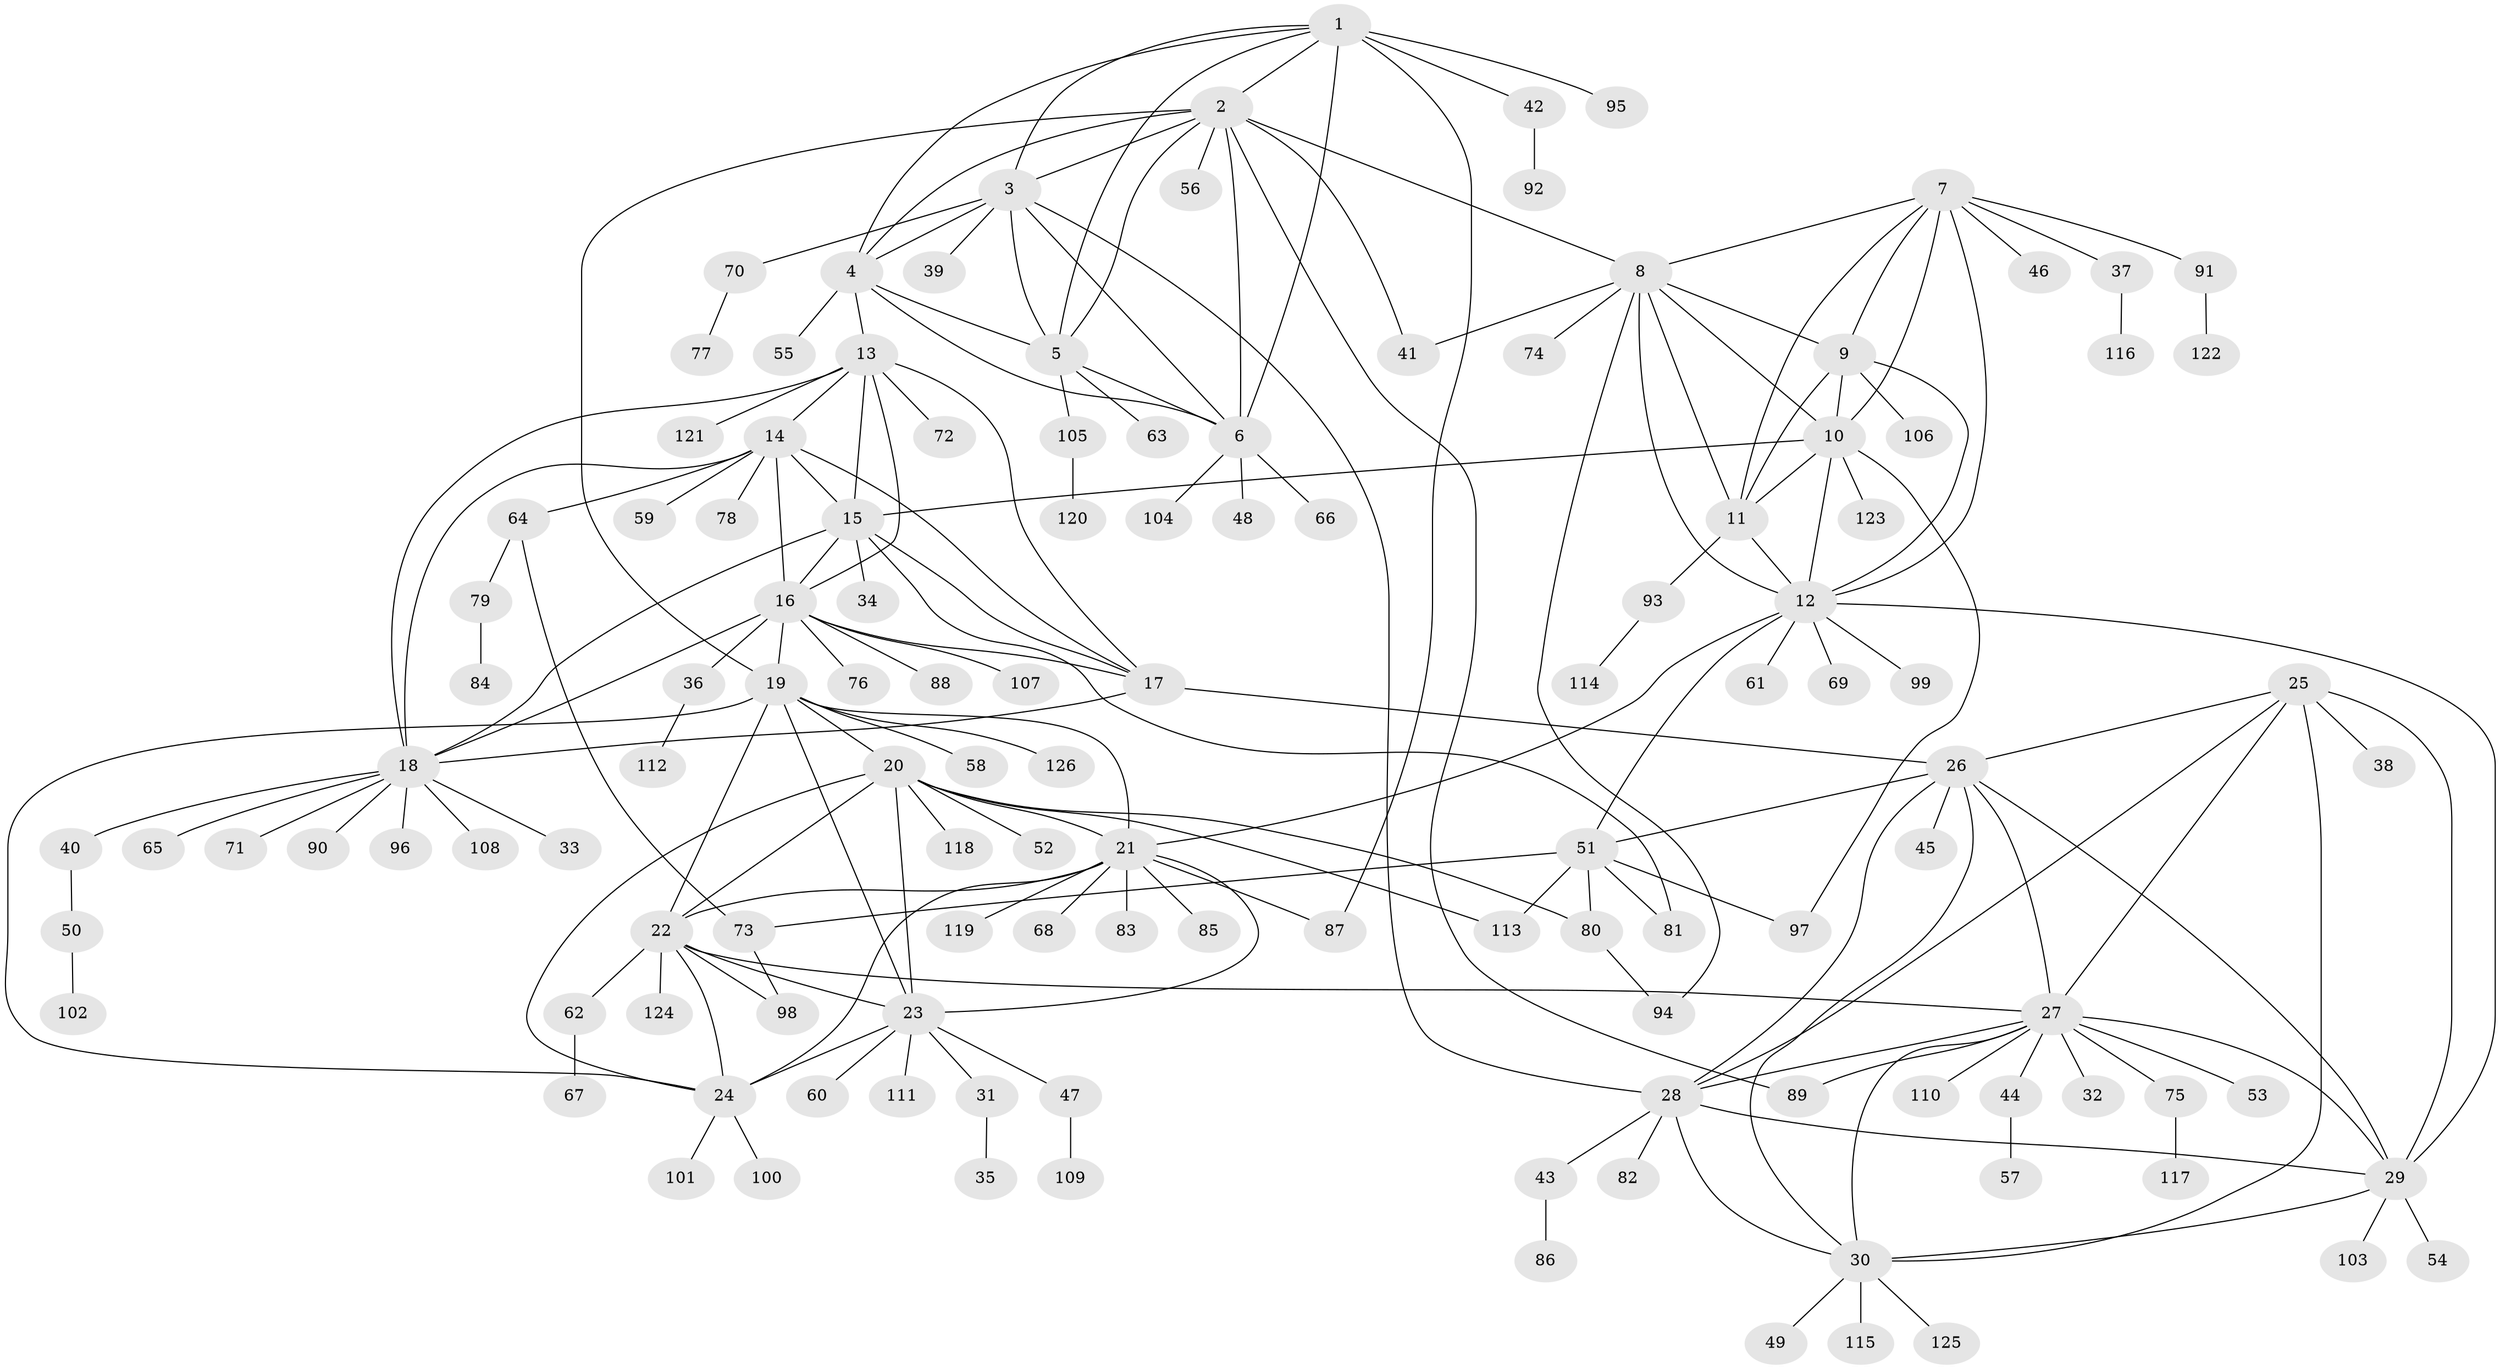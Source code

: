 // Generated by graph-tools (version 1.1) at 2025/02/03/09/25 03:02:40]
// undirected, 126 vertices, 192 edges
graph export_dot {
graph [start="1"]
  node [color=gray90,style=filled];
  1;
  2;
  3;
  4;
  5;
  6;
  7;
  8;
  9;
  10;
  11;
  12;
  13;
  14;
  15;
  16;
  17;
  18;
  19;
  20;
  21;
  22;
  23;
  24;
  25;
  26;
  27;
  28;
  29;
  30;
  31;
  32;
  33;
  34;
  35;
  36;
  37;
  38;
  39;
  40;
  41;
  42;
  43;
  44;
  45;
  46;
  47;
  48;
  49;
  50;
  51;
  52;
  53;
  54;
  55;
  56;
  57;
  58;
  59;
  60;
  61;
  62;
  63;
  64;
  65;
  66;
  67;
  68;
  69;
  70;
  71;
  72;
  73;
  74;
  75;
  76;
  77;
  78;
  79;
  80;
  81;
  82;
  83;
  84;
  85;
  86;
  87;
  88;
  89;
  90;
  91;
  92;
  93;
  94;
  95;
  96;
  97;
  98;
  99;
  100;
  101;
  102;
  103;
  104;
  105;
  106;
  107;
  108;
  109;
  110;
  111;
  112;
  113;
  114;
  115;
  116;
  117;
  118;
  119;
  120;
  121;
  122;
  123;
  124;
  125;
  126;
  1 -- 2;
  1 -- 3;
  1 -- 4;
  1 -- 5;
  1 -- 6;
  1 -- 42;
  1 -- 87;
  1 -- 95;
  2 -- 3;
  2 -- 4;
  2 -- 5;
  2 -- 6;
  2 -- 8;
  2 -- 19;
  2 -- 41;
  2 -- 56;
  2 -- 89;
  3 -- 4;
  3 -- 5;
  3 -- 6;
  3 -- 28;
  3 -- 39;
  3 -- 70;
  4 -- 5;
  4 -- 6;
  4 -- 13;
  4 -- 55;
  5 -- 6;
  5 -- 63;
  5 -- 105;
  6 -- 48;
  6 -- 66;
  6 -- 104;
  7 -- 8;
  7 -- 9;
  7 -- 10;
  7 -- 11;
  7 -- 12;
  7 -- 37;
  7 -- 46;
  7 -- 91;
  8 -- 9;
  8 -- 10;
  8 -- 11;
  8 -- 12;
  8 -- 41;
  8 -- 74;
  8 -- 94;
  9 -- 10;
  9 -- 11;
  9 -- 12;
  9 -- 106;
  10 -- 11;
  10 -- 12;
  10 -- 15;
  10 -- 97;
  10 -- 123;
  11 -- 12;
  11 -- 93;
  12 -- 21;
  12 -- 29;
  12 -- 51;
  12 -- 61;
  12 -- 69;
  12 -- 99;
  13 -- 14;
  13 -- 15;
  13 -- 16;
  13 -- 17;
  13 -- 18;
  13 -- 72;
  13 -- 121;
  14 -- 15;
  14 -- 16;
  14 -- 17;
  14 -- 18;
  14 -- 59;
  14 -- 64;
  14 -- 78;
  15 -- 16;
  15 -- 17;
  15 -- 18;
  15 -- 34;
  15 -- 81;
  16 -- 17;
  16 -- 18;
  16 -- 19;
  16 -- 36;
  16 -- 76;
  16 -- 88;
  16 -- 107;
  17 -- 18;
  17 -- 26;
  18 -- 33;
  18 -- 40;
  18 -- 65;
  18 -- 71;
  18 -- 90;
  18 -- 96;
  18 -- 108;
  19 -- 20;
  19 -- 21;
  19 -- 22;
  19 -- 23;
  19 -- 24;
  19 -- 58;
  19 -- 126;
  20 -- 21;
  20 -- 22;
  20 -- 23;
  20 -- 24;
  20 -- 52;
  20 -- 80;
  20 -- 113;
  20 -- 118;
  21 -- 22;
  21 -- 23;
  21 -- 24;
  21 -- 68;
  21 -- 83;
  21 -- 85;
  21 -- 87;
  21 -- 119;
  22 -- 23;
  22 -- 24;
  22 -- 27;
  22 -- 62;
  22 -- 98;
  22 -- 124;
  23 -- 24;
  23 -- 31;
  23 -- 47;
  23 -- 60;
  23 -- 111;
  24 -- 100;
  24 -- 101;
  25 -- 26;
  25 -- 27;
  25 -- 28;
  25 -- 29;
  25 -- 30;
  25 -- 38;
  26 -- 27;
  26 -- 28;
  26 -- 29;
  26 -- 30;
  26 -- 45;
  26 -- 51;
  27 -- 28;
  27 -- 29;
  27 -- 30;
  27 -- 32;
  27 -- 44;
  27 -- 53;
  27 -- 75;
  27 -- 89;
  27 -- 110;
  28 -- 29;
  28 -- 30;
  28 -- 43;
  28 -- 82;
  29 -- 30;
  29 -- 54;
  29 -- 103;
  30 -- 49;
  30 -- 115;
  30 -- 125;
  31 -- 35;
  36 -- 112;
  37 -- 116;
  40 -- 50;
  42 -- 92;
  43 -- 86;
  44 -- 57;
  47 -- 109;
  50 -- 102;
  51 -- 73;
  51 -- 80;
  51 -- 81;
  51 -- 97;
  51 -- 113;
  62 -- 67;
  64 -- 73;
  64 -- 79;
  70 -- 77;
  73 -- 98;
  75 -- 117;
  79 -- 84;
  80 -- 94;
  91 -- 122;
  93 -- 114;
  105 -- 120;
}
